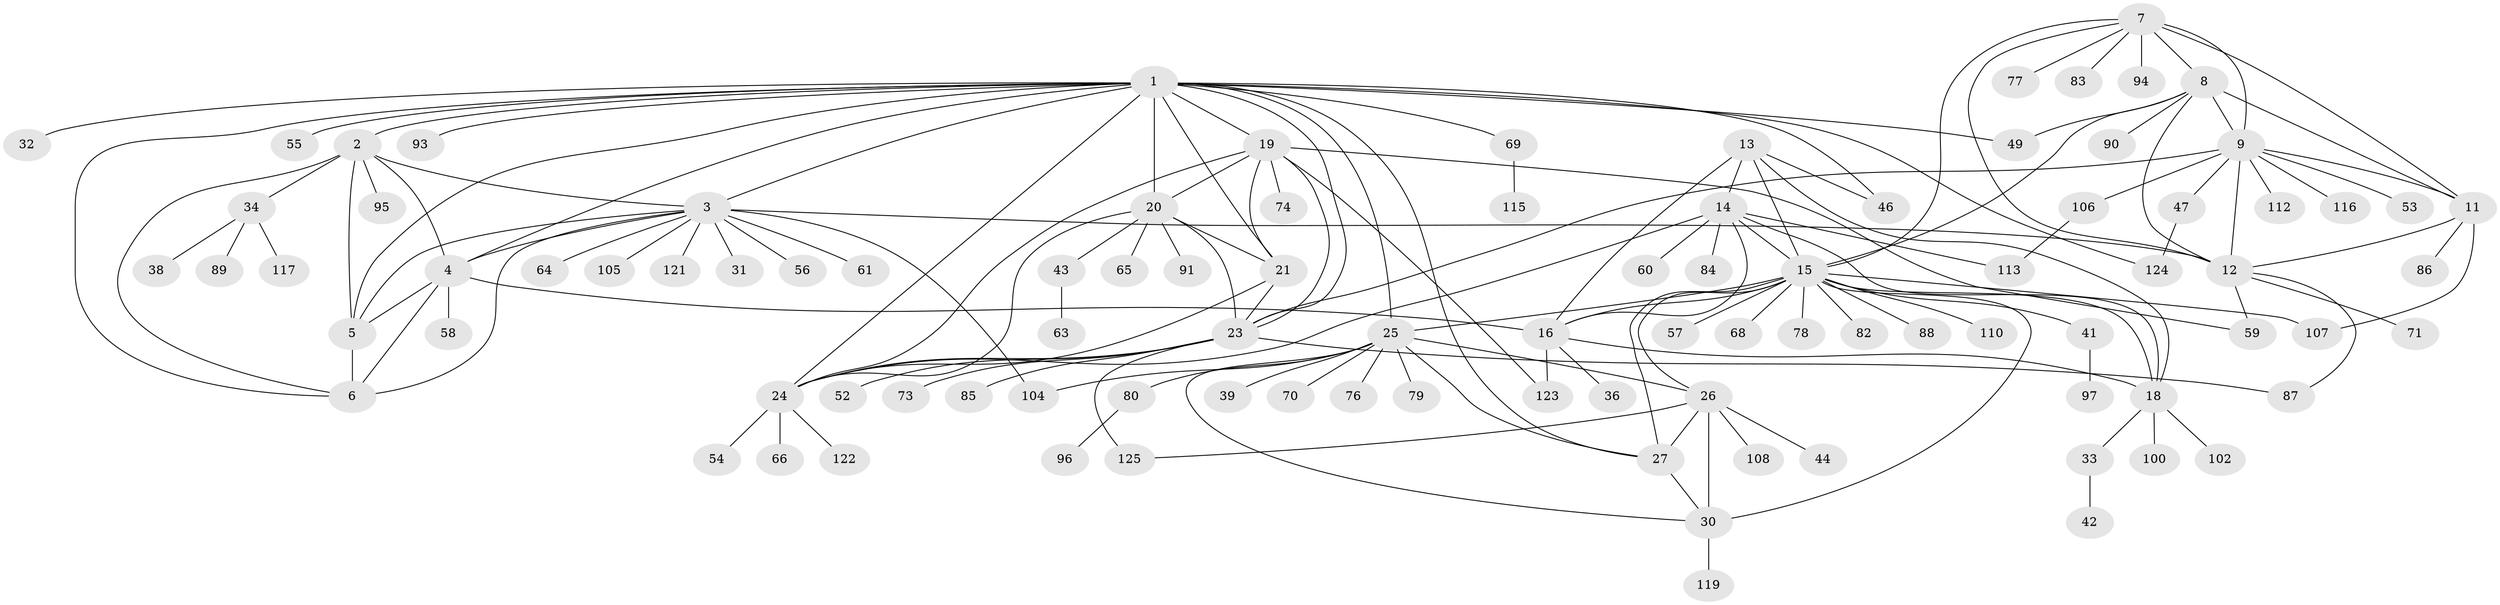// original degree distribution, {8: 0.047619047619047616, 7: 0.031746031746031744, 14: 0.007936507936507936, 5: 0.015873015873015872, 6: 0.03968253968253968, 10: 0.023809523809523808, 9: 0.031746031746031744, 11: 0.007936507936507936, 12: 0.023809523809523808, 13: 0.007936507936507936, 1: 0.5317460317460317, 2: 0.21428571428571427, 4: 0.007936507936507936, 3: 0.007936507936507936}
// Generated by graph-tools (version 1.1) at 2025/11/02/27/25 16:11:31]
// undirected, 98 vertices, 151 edges
graph export_dot {
graph [start="1"]
  node [color=gray90,style=filled];
  1 [super="+22"];
  2 [super="+40"];
  3 [super="+103"];
  4 [super="+118"];
  5;
  6 [super="+109"];
  7 [super="+111"];
  8 [super="+120"];
  9 [super="+10"];
  11 [super="+51"];
  12 [super="+35"];
  13 [super="+81"];
  14;
  15 [super="+28"];
  16 [super="+17"];
  18 [super="+92"];
  19 [super="+75"];
  20 [super="+45"];
  21 [super="+126"];
  23 [super="+72"];
  24 [super="+98"];
  25 [super="+62"];
  26 [super="+29"];
  27 [super="+37"];
  30;
  31;
  32;
  33;
  34 [super="+48"];
  36;
  38;
  39;
  41;
  42 [super="+50"];
  43;
  44;
  46;
  47;
  49 [super="+67"];
  52;
  53;
  54;
  55;
  56 [super="+114"];
  57;
  58;
  59;
  60;
  61;
  63;
  64;
  65;
  66;
  68;
  69;
  70;
  71;
  73;
  74;
  76;
  77 [super="+99"];
  78;
  79;
  80;
  82;
  83;
  84 [super="+101"];
  85;
  86;
  87;
  88;
  89;
  90;
  91;
  93;
  94;
  95;
  96;
  97;
  100;
  102;
  104;
  105;
  106;
  107;
  108;
  110;
  112;
  113;
  115;
  116;
  117;
  119;
  121;
  122;
  123;
  124;
  125;
  1 -- 2;
  1 -- 3;
  1 -- 4;
  1 -- 5;
  1 -- 6;
  1 -- 25;
  1 -- 32;
  1 -- 69;
  1 -- 46;
  1 -- 19;
  1 -- 20;
  1 -- 21;
  1 -- 23;
  1 -- 55;
  1 -- 24;
  1 -- 27;
  1 -- 124;
  1 -- 93;
  1 -- 49;
  2 -- 3;
  2 -- 4;
  2 -- 5;
  2 -- 6;
  2 -- 34;
  2 -- 95;
  3 -- 4;
  3 -- 5;
  3 -- 6;
  3 -- 12 [weight=2];
  3 -- 31;
  3 -- 56;
  3 -- 61;
  3 -- 64;
  3 -- 104;
  3 -- 105;
  3 -- 121;
  4 -- 5;
  4 -- 6;
  4 -- 58;
  4 -- 16;
  5 -- 6;
  7 -- 8;
  7 -- 9 [weight=2];
  7 -- 11;
  7 -- 12;
  7 -- 15;
  7 -- 77;
  7 -- 83;
  7 -- 94;
  8 -- 9 [weight=2];
  8 -- 11;
  8 -- 12;
  8 -- 49;
  8 -- 90;
  8 -- 15;
  9 -- 11 [weight=2];
  9 -- 12 [weight=2];
  9 -- 53;
  9 -- 106;
  9 -- 112;
  9 -- 47;
  9 -- 116;
  9 -- 23;
  11 -- 12;
  11 -- 107;
  11 -- 86;
  12 -- 59;
  12 -- 71;
  12 -- 87;
  13 -- 14;
  13 -- 15;
  13 -- 16 [weight=2];
  13 -- 18;
  13 -- 46;
  14 -- 15;
  14 -- 16 [weight=2];
  14 -- 18;
  14 -- 24;
  14 -- 60;
  14 -- 84;
  14 -- 113;
  15 -- 16 [weight=2];
  15 -- 18;
  15 -- 41;
  15 -- 57;
  15 -- 68;
  15 -- 88;
  15 -- 110;
  15 -- 107;
  15 -- 78;
  15 -- 82;
  15 -- 25;
  15 -- 26 [weight=2];
  15 -- 27;
  15 -- 30;
  16 -- 18 [weight=2];
  16 -- 36;
  16 -- 123;
  18 -- 33;
  18 -- 100;
  18 -- 102;
  19 -- 20;
  19 -- 21;
  19 -- 23;
  19 -- 24;
  19 -- 59;
  19 -- 74;
  19 -- 123;
  20 -- 21;
  20 -- 23;
  20 -- 24;
  20 -- 43;
  20 -- 65;
  20 -- 91;
  21 -- 23;
  21 -- 24;
  23 -- 24;
  23 -- 52;
  23 -- 73;
  23 -- 85;
  23 -- 87;
  23 -- 125;
  24 -- 54;
  24 -- 66;
  24 -- 122;
  25 -- 26 [weight=2];
  25 -- 27;
  25 -- 30;
  25 -- 39;
  25 -- 70;
  25 -- 76;
  25 -- 79;
  25 -- 80;
  25 -- 104;
  26 -- 27 [weight=2];
  26 -- 30 [weight=2];
  26 -- 108;
  26 -- 44;
  26 -- 125;
  27 -- 30;
  30 -- 119;
  33 -- 42;
  34 -- 38;
  34 -- 117;
  34 -- 89;
  41 -- 97;
  43 -- 63;
  47 -- 124;
  69 -- 115;
  80 -- 96;
  106 -- 113;
}
